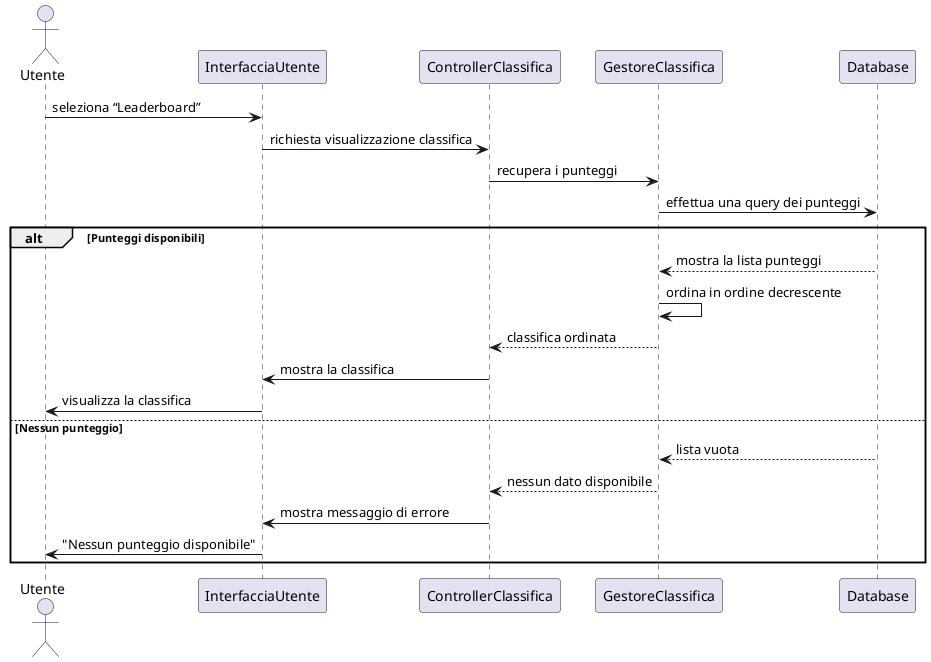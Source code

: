@startuml
actor Utente
participant "InterfacciaUtente" as UI
participant "ControllerClassifica" as Controller
participant "GestoreClassifica" as Gestore
participant "Database" as DB

Utente -> UI : seleziona “Leaderboard”
UI -> Controller : richiesta visualizzazione classifica
Controller -> Gestore : recupera i punteggi
Gestore -> DB : effettua una query dei punteggi

alt Punteggi disponibili
    DB --> Gestore : mostra la lista punteggi
    Gestore -> Gestore : ordina in ordine decrescente
    Gestore --> Controller : classifica ordinata
    Controller -> UI : mostra la classifica
    UI -> Utente : visualizza la classifica
else Nessun punteggio
    DB --> Gestore : lista vuota
    Gestore --> Controller : nessun dato disponibile
    Controller -> UI : mostra messaggio di errore
    UI -> Utente : "Nessun punteggio disponibile"
end
@enduml
